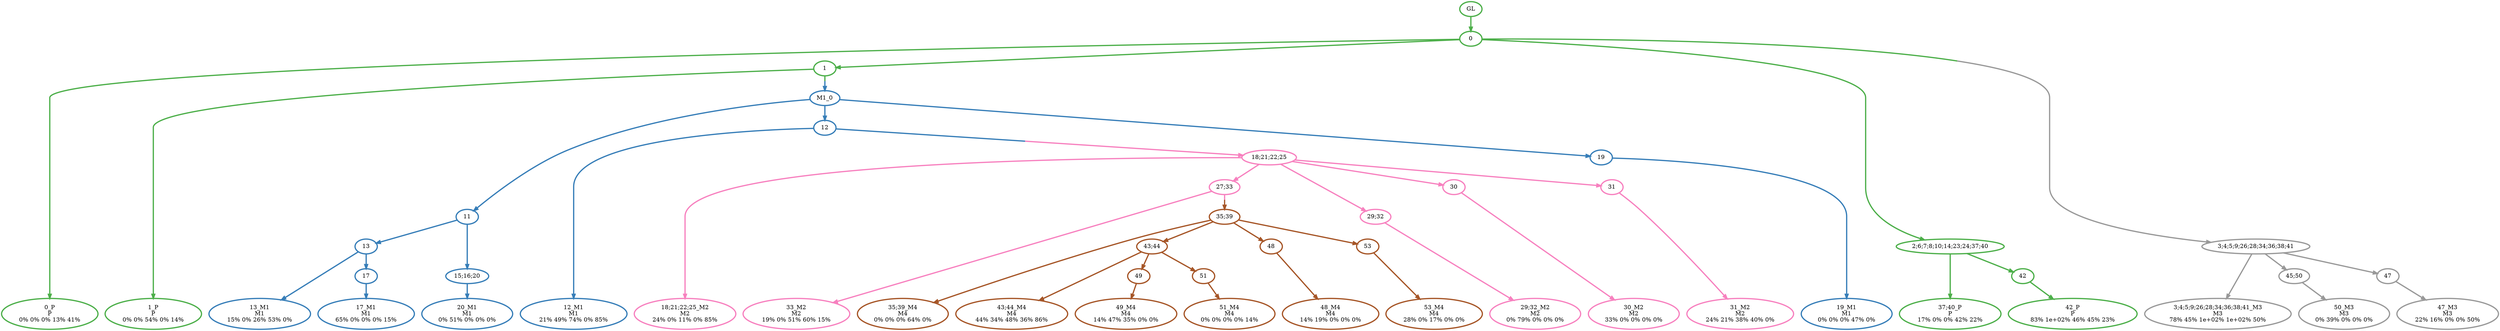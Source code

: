 digraph T {
	{
		rank=same
		46 [penwidth=3,colorscheme=set19,color=3,label="0_P\nP\n0% 0% 0% 13% 41%"]
		44 [penwidth=3,colorscheme=set19,color=3,label="1_P\nP\n0% 0% 54% 0% 14%"]
		42 [penwidth=3,colorscheme=set19,color=3,label="37;40_P\nP\n17% 0% 0% 42% 22%"]
		40 [penwidth=3,colorscheme=set19,color=3,label="42_P\nP\n83% 1e+02% 46% 45% 23%"]
		37 [penwidth=3,colorscheme=set19,color=2,label="13_M1\nM1\n15% 0% 26% 53% 0%"]
		35 [penwidth=3,colorscheme=set19,color=2,label="17_M1\nM1\n65% 0% 0% 0% 15%"]
		33 [penwidth=3,colorscheme=set19,color=2,label="20_M1\nM1\n0% 51% 0% 0% 0%"]
		31 [penwidth=3,colorscheme=set19,color=2,label="12_M1\nM1\n21% 49% 74% 0% 85%"]
		29 [penwidth=3,colorscheme=set19,color=2,label="19_M1\nM1\n0% 0% 0% 47% 0%"]
		28 [penwidth=3,colorscheme=set19,color=8,label="18;21;22;25_M2\nM2\n24% 0% 11% 0% 85%"]
		26 [penwidth=3,colorscheme=set19,color=8,label="33_M2\nM2\n19% 0% 51% 60% 15%"]
		24 [penwidth=3,colorscheme=set19,color=8,label="29;32_M2\nM2\n0% 79% 0% 0% 0%"]
		22 [penwidth=3,colorscheme=set19,color=8,label="30_M2\nM2\n33% 0% 0% 0% 0%"]
		20 [penwidth=3,colorscheme=set19,color=8,label="31_M2\nM2\n24% 21% 38% 40% 0%"]
		19 [penwidth=3,colorscheme=set19,color=9,label="3;4;5;9;26;28;34;36;38;41_M3\nM3\n78% 45% 1e+02% 1e+02% 50%"]
		17 [penwidth=3,colorscheme=set19,color=9,label="50_M3\nM3\n0% 39% 0% 0% 0%"]
		15 [penwidth=3,colorscheme=set19,color=9,label="47_M3\nM3\n22% 16% 0% 0% 50%"]
		14 [penwidth=3,colorscheme=set19,color=7,label="35;39_M4\nM4\n0% 0% 0% 64% 0%"]
		12 [penwidth=3,colorscheme=set19,color=7,label="43;44_M4\nM4\n44% 34% 48% 36% 86%"]
		10 [penwidth=3,colorscheme=set19,color=7,label="49_M4\nM4\n14% 47% 35% 0% 0%"]
		8 [penwidth=3,colorscheme=set19,color=7,label="51_M4\nM4\n0% 0% 0% 0% 14%"]
		6 [penwidth=3,colorscheme=set19,color=7,label="48_M4\nM4\n14% 19% 0% 0% 0%"]
		4 [penwidth=3,colorscheme=set19,color=7,label="53_M4\nM4\n28% 0% 17% 0% 0%"]
	}
	48 [penwidth=3,colorscheme=set19,color=3,label="GL"]
	47 [penwidth=3,colorscheme=set19,color=3,label="0"]
	45 [penwidth=3,colorscheme=set19,color=3,label="1"]
	43 [penwidth=3,colorscheme=set19,color=3,label="2;6;7;8;10;14;23;24;37;40"]
	41 [penwidth=3,colorscheme=set19,color=3,label="42"]
	39 [penwidth=3,colorscheme=set19,color=2,label="11"]
	38 [penwidth=3,colorscheme=set19,color=2,label="13"]
	36 [penwidth=3,colorscheme=set19,color=2,label="17"]
	34 [penwidth=3,colorscheme=set19,color=2,label="15;16;20"]
	32 [penwidth=3,colorscheme=set19,color=2,label="12"]
	30 [penwidth=3,colorscheme=set19,color=2,label="19"]
	27 [penwidth=3,colorscheme=set19,color=8,label="27;33"]
	25 [penwidth=3,colorscheme=set19,color=8,label="29;32"]
	23 [penwidth=3,colorscheme=set19,color=8,label="30"]
	21 [penwidth=3,colorscheme=set19,color=8,label="31"]
	18 [penwidth=3,colorscheme=set19,color=9,label="45;50"]
	16 [penwidth=3,colorscheme=set19,color=9,label="47"]
	13 [penwidth=3,colorscheme=set19,color=7,label="43;44"]
	11 [penwidth=3,colorscheme=set19,color=7,label="49"]
	9 [penwidth=3,colorscheme=set19,color=7,label="51"]
	7 [penwidth=3,colorscheme=set19,color=7,label="48"]
	5 [penwidth=3,colorscheme=set19,color=7,label="53"]
	3 [penwidth=3,colorscheme=set19,color=7,label="35;39"]
	2 [penwidth=3,colorscheme=set19,color=8,label="18;21;22;25"]
	1 [penwidth=3,colorscheme=set19,color=9,label="3;4;5;9;26;28;34;36;38;41"]
	0 [penwidth=3,colorscheme=set19,color=2,label="M1_0"]
	48 -> 47 [penwidth=3,colorscheme=set19,color=3]
	47 -> 46 [penwidth=3,colorscheme=set19,color=3]
	47 -> 45 [penwidth=3,colorscheme=set19,color=3]
	47 -> 43 [penwidth=3,colorscheme=set19,color=3]
	47 -> 1 [penwidth=3,colorscheme=set19,color="3;0.5:9"]
	45 -> 44 [penwidth=3,colorscheme=set19,color=3]
	45 -> 0 [penwidth=3,colorscheme=set19,color="3;0.5:2"]
	43 -> 42 [penwidth=3,colorscheme=set19,color=3]
	43 -> 41 [penwidth=3,colorscheme=set19,color=3]
	41 -> 40 [penwidth=3,colorscheme=set19,color=3]
	39 -> 38 [penwidth=3,colorscheme=set19,color=2]
	39 -> 34 [penwidth=3,colorscheme=set19,color=2]
	38 -> 37 [penwidth=3,colorscheme=set19,color=2]
	38 -> 36 [penwidth=3,colorscheme=set19,color=2]
	36 -> 35 [penwidth=3,colorscheme=set19,color=2]
	34 -> 33 [penwidth=3,colorscheme=set19,color=2]
	32 -> 31 [penwidth=3,colorscheme=set19,color=2]
	32 -> 2 [penwidth=3,colorscheme=set19,color="2;0.5:8"]
	30 -> 29 [penwidth=3,colorscheme=set19,color=2]
	27 -> 26 [penwidth=3,colorscheme=set19,color=8]
	27 -> 3 [penwidth=3,colorscheme=set19,color="8;0.5:7"]
	25 -> 24 [penwidth=3,colorscheme=set19,color=8]
	23 -> 22 [penwidth=3,colorscheme=set19,color=8]
	21 -> 20 [penwidth=3,colorscheme=set19,color=8]
	18 -> 17 [penwidth=3,colorscheme=set19,color=9]
	16 -> 15 [penwidth=3,colorscheme=set19,color=9]
	13 -> 12 [penwidth=3,colorscheme=set19,color=7]
	13 -> 11 [penwidth=3,colorscheme=set19,color=7]
	13 -> 9 [penwidth=3,colorscheme=set19,color=7]
	11 -> 10 [penwidth=3,colorscheme=set19,color=7]
	9 -> 8 [penwidth=3,colorscheme=set19,color=7]
	7 -> 6 [penwidth=3,colorscheme=set19,color=7]
	5 -> 4 [penwidth=3,colorscheme=set19,color=7]
	3 -> 14 [penwidth=3,colorscheme=set19,color=7]
	3 -> 13 [penwidth=3,colorscheme=set19,color=7]
	3 -> 7 [penwidth=3,colorscheme=set19,color=7]
	3 -> 5 [penwidth=3,colorscheme=set19,color=7]
	2 -> 28 [penwidth=3,colorscheme=set19,color=8]
	2 -> 27 [penwidth=3,colorscheme=set19,color=8]
	2 -> 25 [penwidth=3,colorscheme=set19,color=8]
	2 -> 23 [penwidth=3,colorscheme=set19,color=8]
	2 -> 21 [penwidth=3,colorscheme=set19,color=8]
	1 -> 19 [penwidth=3,colorscheme=set19,color=9]
	1 -> 18 [penwidth=3,colorscheme=set19,color=9]
	1 -> 16 [penwidth=3,colorscheme=set19,color=9]
	0 -> 39 [penwidth=3,colorscheme=set19,color=2]
	0 -> 32 [penwidth=3,colorscheme=set19,color=2]
	0 -> 30 [penwidth=3,colorscheme=set19,color=2]
}
